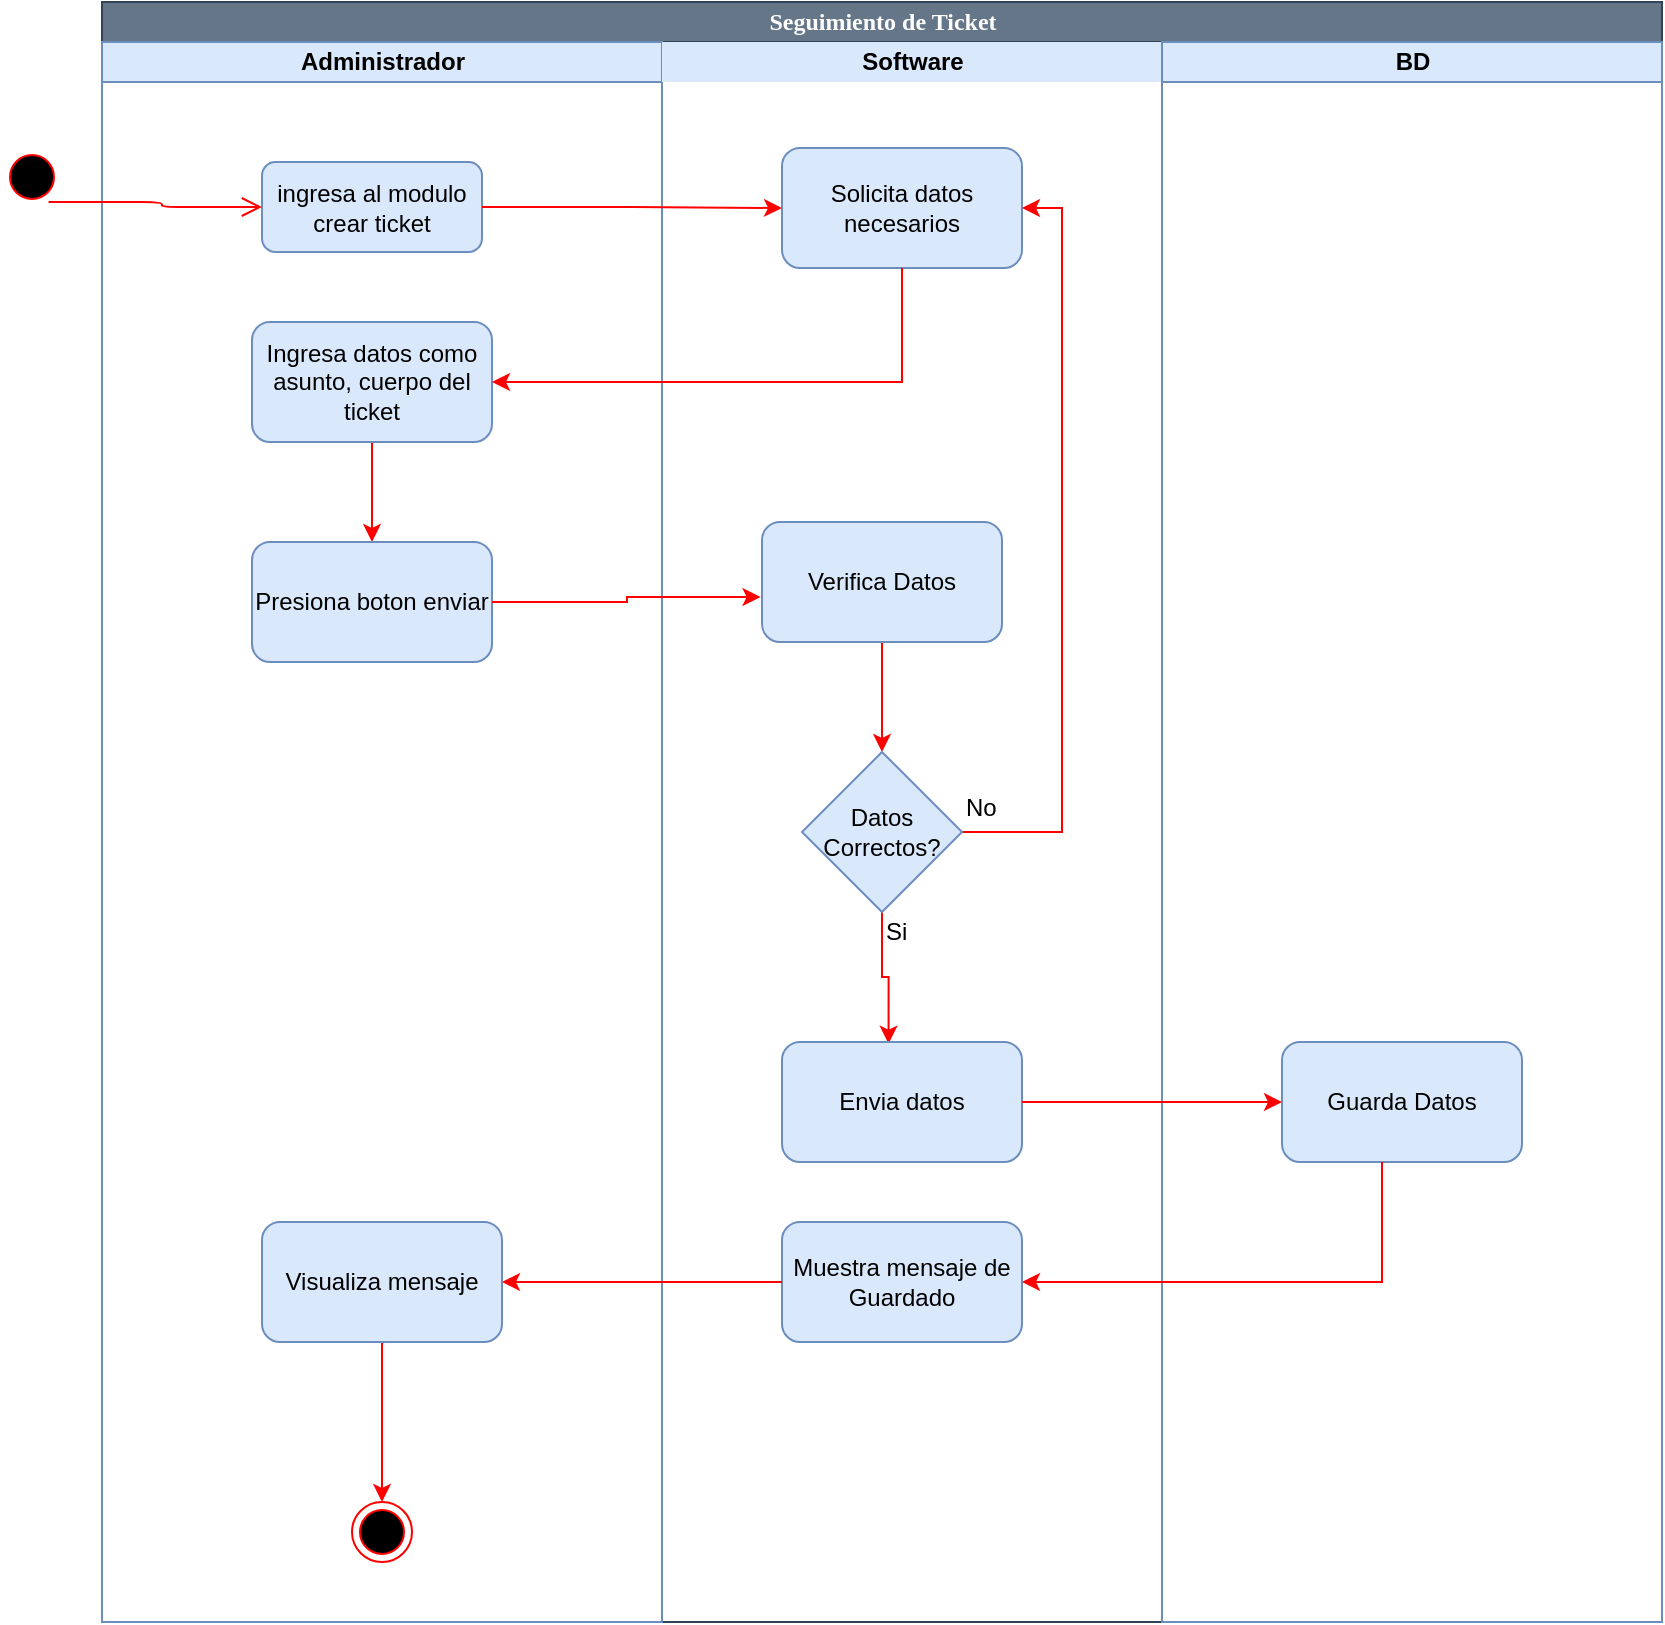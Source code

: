 <mxfile version="11.3.0" type="device" pages="1"><diagram name="Page-1" id="e7e014a7-5840-1c2e-5031-d8a46d1fe8dd"><mxGraphModel dx="2011" dy="483" grid="1" gridSize="10" guides="1" tooltips="1" connect="1" arrows="1" fold="1" page="1" pageScale="1" pageWidth="1169" pageHeight="826" background="#ffffff" math="0" shadow="0"><root><mxCell id="0"/><mxCell id="1" parent="0"/><mxCell id="2FyhowbzC--2Gfx6EHYa-41" value="Seguimiento de Ticket" style="swimlane;html=1;childLayout=stackLayout;startSize=20;rounded=0;shadow=0;comic=0;labelBackgroundColor=none;strokeColor=#314354;strokeWidth=1;fillColor=#647687;fontFamily=Verdana;fontSize=12;align=center;fontColor=#ffffff;" vertex="1" parent="1"><mxGeometry x="40" y="20" width="780" height="810" as="geometry"/></mxCell><mxCell id="2FyhowbzC--2Gfx6EHYa-42" value="Administrador" style="swimlane;html=1;startSize=20;fillColor=#dae8fc;strokeColor=#6c8ebf;" vertex="1" parent="2FyhowbzC--2Gfx6EHYa-41"><mxGeometry y="20" width="280" height="790" as="geometry"/></mxCell><mxCell id="2FyhowbzC--2Gfx6EHYa-43" value="ingresa al modulo crear ticket" style="rounded=1;whiteSpace=wrap;html=1;fillColor=#dae8fc;strokeColor=#6c8ebf;" vertex="1" parent="2FyhowbzC--2Gfx6EHYa-42"><mxGeometry x="80" y="60" width="110" height="45" as="geometry"/></mxCell><mxCell id="2FyhowbzC--2Gfx6EHYa-66" style="edgeStyle=orthogonalEdgeStyle;rounded=0;orthogonalLoop=1;jettySize=auto;html=1;entryX=0.5;entryY=0;entryDx=0;entryDy=0;strokeColor=#FF0000;" edge="1" parent="2FyhowbzC--2Gfx6EHYa-42" source="2FyhowbzC--2Gfx6EHYa-63" target="2FyhowbzC--2Gfx6EHYa-65"><mxGeometry relative="1" as="geometry"/></mxCell><mxCell id="2FyhowbzC--2Gfx6EHYa-63" value="Ingresa datos como asunto, cuerpo del ticket" style="rounded=1;whiteSpace=wrap;html=1;fillColor=#dae8fc;strokeColor=#6c8ebf;" vertex="1" parent="2FyhowbzC--2Gfx6EHYa-42"><mxGeometry x="75" y="140" width="120" height="60" as="geometry"/></mxCell><mxCell id="2FyhowbzC--2Gfx6EHYa-65" value="Presiona boton enviar" style="rounded=1;whiteSpace=wrap;html=1;fillColor=#dae8fc;strokeColor=#6c8ebf;" vertex="1" parent="2FyhowbzC--2Gfx6EHYa-42"><mxGeometry x="75" y="250" width="120" height="60" as="geometry"/></mxCell><mxCell id="2FyhowbzC--2Gfx6EHYa-83" style="edgeStyle=orthogonalEdgeStyle;rounded=0;orthogonalLoop=1;jettySize=auto;html=1;entryX=0.5;entryY=0;entryDx=0;entryDy=0;strokeColor=#FF0000;" edge="1" parent="2FyhowbzC--2Gfx6EHYa-42" source="2FyhowbzC--2Gfx6EHYa-79" target="2FyhowbzC--2Gfx6EHYa-82"><mxGeometry relative="1" as="geometry"/></mxCell><mxCell id="2FyhowbzC--2Gfx6EHYa-79" value="Visualiza mensaje" style="rounded=1;whiteSpace=wrap;html=1;fillColor=#dae8fc;strokeColor=#6c8ebf;" vertex="1" parent="2FyhowbzC--2Gfx6EHYa-42"><mxGeometry x="80" y="590" width="120" height="60" as="geometry"/></mxCell><mxCell id="2FyhowbzC--2Gfx6EHYa-82" value="" style="ellipse;html=1;shape=endState;fillColor=#000000;strokeColor=#ff0000;" vertex="1" parent="2FyhowbzC--2Gfx6EHYa-42"><mxGeometry x="125" y="730" width="30" height="30" as="geometry"/></mxCell><mxCell id="2FyhowbzC--2Gfx6EHYa-49" value="Software" style="swimlane;html=1;startSize=20;fillColor=#dae8fc;strokeColor=none;" vertex="1" parent="2FyhowbzC--2Gfx6EHYa-41"><mxGeometry x="280" y="20" width="250" height="790" as="geometry"/></mxCell><mxCell id="2FyhowbzC--2Gfx6EHYa-50" style="edgeStyle=orthogonalEdgeStyle;rounded=0;orthogonalLoop=1;jettySize=auto;html=1;strokeColor=#FF0000;entryX=1;entryY=0.15;entryDx=0;entryDy=0;entryPerimeter=0;" edge="1" parent="2FyhowbzC--2Gfx6EHYa-49"><mxGeometry relative="1" as="geometry"><mxPoint x="170" y="69.571" as="targetPoint"/><Array as="points"><mxPoint x="240" y="730"/><mxPoint x="240" y="69"/></Array></mxGeometry></mxCell><mxCell id="2FyhowbzC--2Gfx6EHYa-51" value="Solicita datos necesarios" style="rounded=1;whiteSpace=wrap;html=1;fillColor=#dae8fc;strokeColor=#6c8ebf;" vertex="1" parent="2FyhowbzC--2Gfx6EHYa-49"><mxGeometry x="60" y="53" width="120" height="60" as="geometry"/></mxCell><mxCell id="2FyhowbzC--2Gfx6EHYa-70" style="edgeStyle=orthogonalEdgeStyle;rounded=0;orthogonalLoop=1;jettySize=auto;html=1;entryX=0.5;entryY=0;entryDx=0;entryDy=0;strokeColor=#FF0000;" edge="1" parent="2FyhowbzC--2Gfx6EHYa-49" source="2FyhowbzC--2Gfx6EHYa-67" target="2FyhowbzC--2Gfx6EHYa-69"><mxGeometry relative="1" as="geometry"/></mxCell><mxCell id="2FyhowbzC--2Gfx6EHYa-67" value="Verifica Datos" style="rounded=1;whiteSpace=wrap;html=1;fillColor=#dae8fc;strokeColor=#6c8ebf;" vertex="1" parent="2FyhowbzC--2Gfx6EHYa-49"><mxGeometry x="50" y="240" width="120" height="60" as="geometry"/></mxCell><mxCell id="2FyhowbzC--2Gfx6EHYa-71" style="edgeStyle=orthogonalEdgeStyle;rounded=0;orthogonalLoop=1;jettySize=auto;html=1;entryX=1;entryY=0.5;entryDx=0;entryDy=0;strokeColor=#FF0000;" edge="1" parent="2FyhowbzC--2Gfx6EHYa-49" source="2FyhowbzC--2Gfx6EHYa-69" target="2FyhowbzC--2Gfx6EHYa-51"><mxGeometry relative="1" as="geometry"><Array as="points"><mxPoint x="200" y="395"/><mxPoint x="200" y="83"/></Array></mxGeometry></mxCell><mxCell id="2FyhowbzC--2Gfx6EHYa-74" style="edgeStyle=orthogonalEdgeStyle;rounded=0;orthogonalLoop=1;jettySize=auto;html=1;entryX=0.444;entryY=0.014;entryDx=0;entryDy=0;entryPerimeter=0;strokeColor=#FF0000;" edge="1" parent="2FyhowbzC--2Gfx6EHYa-49" source="2FyhowbzC--2Gfx6EHYa-69" target="2FyhowbzC--2Gfx6EHYa-73"><mxGeometry relative="1" as="geometry"/></mxCell><mxCell id="2FyhowbzC--2Gfx6EHYa-69" value="Datos Correctos?" style="rhombus;whiteSpace=wrap;html=1;fillColor=#dae8fc;strokeColor=#6c8ebf;" vertex="1" parent="2FyhowbzC--2Gfx6EHYa-49"><mxGeometry x="70" y="355" width="80" height="80" as="geometry"/></mxCell><mxCell id="2FyhowbzC--2Gfx6EHYa-72" value="No" style="text;html=1;resizable=0;points=[];autosize=1;align=left;verticalAlign=top;spacingTop=-4;" vertex="1" parent="2FyhowbzC--2Gfx6EHYa-49"><mxGeometry x="150" y="373" width="30" height="20" as="geometry"/></mxCell><mxCell id="2FyhowbzC--2Gfx6EHYa-73" value="Envia datos" style="rounded=1;whiteSpace=wrap;html=1;fillColor=#dae8fc;strokeColor=#6c8ebf;" vertex="1" parent="2FyhowbzC--2Gfx6EHYa-49"><mxGeometry x="60" y="500" width="120" height="60" as="geometry"/></mxCell><mxCell id="2FyhowbzC--2Gfx6EHYa-77" value="Muestra mensaje de Guardado" style="rounded=1;whiteSpace=wrap;html=1;fillColor=#dae8fc;strokeColor=#6c8ebf;" vertex="1" parent="2FyhowbzC--2Gfx6EHYa-49"><mxGeometry x="60" y="590" width="120" height="60" as="geometry"/></mxCell><mxCell id="2FyhowbzC--2Gfx6EHYa-53" value="BD" style="swimlane;html=1;startSize=20;fillColor=#dae8fc;strokeColor=#6c8ebf;" vertex="1" parent="2FyhowbzC--2Gfx6EHYa-41"><mxGeometry x="530" y="20" width="250" height="790" as="geometry"/></mxCell><mxCell id="2FyhowbzC--2Gfx6EHYa-75" value="Guarda Datos" style="rounded=1;whiteSpace=wrap;html=1;fillColor=#dae8fc;strokeColor=#6c8ebf;" vertex="1" parent="2FyhowbzC--2Gfx6EHYa-53"><mxGeometry x="60" y="500" width="120" height="60" as="geometry"/></mxCell><mxCell id="2FyhowbzC--2Gfx6EHYa-57" style="edgeStyle=orthogonalEdgeStyle;rounded=0;orthogonalLoop=1;jettySize=auto;html=1;strokeColor=#FF0000;" edge="1" parent="2FyhowbzC--2Gfx6EHYa-41" source="2FyhowbzC--2Gfx6EHYa-43" target="2FyhowbzC--2Gfx6EHYa-51"><mxGeometry relative="1" as="geometry"/></mxCell><mxCell id="2FyhowbzC--2Gfx6EHYa-64" style="edgeStyle=orthogonalEdgeStyle;rounded=0;orthogonalLoop=1;jettySize=auto;html=1;entryX=1;entryY=0.5;entryDx=0;entryDy=0;strokeColor=#FF0000;" edge="1" parent="2FyhowbzC--2Gfx6EHYa-41" source="2FyhowbzC--2Gfx6EHYa-51" target="2FyhowbzC--2Gfx6EHYa-63"><mxGeometry relative="1" as="geometry"><Array as="points"><mxPoint x="400" y="190"/></Array></mxGeometry></mxCell><mxCell id="2FyhowbzC--2Gfx6EHYa-68" style="edgeStyle=orthogonalEdgeStyle;rounded=0;orthogonalLoop=1;jettySize=auto;html=1;entryX=-0.006;entryY=0.625;entryDx=0;entryDy=0;entryPerimeter=0;strokeColor=#FF0000;" edge="1" parent="2FyhowbzC--2Gfx6EHYa-41" source="2FyhowbzC--2Gfx6EHYa-65" target="2FyhowbzC--2Gfx6EHYa-67"><mxGeometry relative="1" as="geometry"/></mxCell><mxCell id="2FyhowbzC--2Gfx6EHYa-76" style="edgeStyle=orthogonalEdgeStyle;rounded=0;orthogonalLoop=1;jettySize=auto;html=1;strokeColor=#FF0000;" edge="1" parent="2FyhowbzC--2Gfx6EHYa-41" source="2FyhowbzC--2Gfx6EHYa-73" target="2FyhowbzC--2Gfx6EHYa-75"><mxGeometry relative="1" as="geometry"/></mxCell><mxCell id="2FyhowbzC--2Gfx6EHYa-78" style="edgeStyle=orthogonalEdgeStyle;rounded=0;orthogonalLoop=1;jettySize=auto;html=1;entryX=1;entryY=0.5;entryDx=0;entryDy=0;strokeColor=#FF0000;" edge="1" parent="2FyhowbzC--2Gfx6EHYa-41" source="2FyhowbzC--2Gfx6EHYa-75" target="2FyhowbzC--2Gfx6EHYa-77"><mxGeometry relative="1" as="geometry"><Array as="points"><mxPoint x="640" y="640"/></Array></mxGeometry></mxCell><mxCell id="2FyhowbzC--2Gfx6EHYa-81" style="edgeStyle=orthogonalEdgeStyle;rounded=0;orthogonalLoop=1;jettySize=auto;html=1;strokeColor=#FF0000;" edge="1" parent="2FyhowbzC--2Gfx6EHYa-41" source="2FyhowbzC--2Gfx6EHYa-77" target="2FyhowbzC--2Gfx6EHYa-79"><mxGeometry relative="1" as="geometry"/></mxCell><mxCell id="2FyhowbzC--2Gfx6EHYa-61" value="" style="ellipse;html=1;shape=startState;fillColor=#000000;strokeColor=#ff0000;" vertex="1" parent="1"><mxGeometry x="-10" y="92.5" width="30" height="30" as="geometry"/></mxCell><mxCell id="2FyhowbzC--2Gfx6EHYa-62" value="" style="edgeStyle=orthogonalEdgeStyle;html=1;verticalAlign=bottom;endArrow=open;endSize=8;strokeColor=#ff0000;entryX=0;entryY=0.5;entryDx=0;entryDy=0;" edge="1" parent="1" source="2FyhowbzC--2Gfx6EHYa-61" target="2FyhowbzC--2Gfx6EHYa-43"><mxGeometry relative="1" as="geometry"><mxPoint x="25" y="160" as="targetPoint"/><Array as="points"><mxPoint x="25" y="120"/><mxPoint x="70" y="120"/><mxPoint x="70" y="123"/></Array></mxGeometry></mxCell><mxCell id="2FyhowbzC--2Gfx6EHYa-80" value="Si" style="text;html=1;resizable=0;points=[];autosize=1;align=left;verticalAlign=top;spacingTop=-4;" vertex="1" parent="1"><mxGeometry x="430" y="475" width="30" height="20" as="geometry"/></mxCell></root></mxGraphModel></diagram></mxfile>